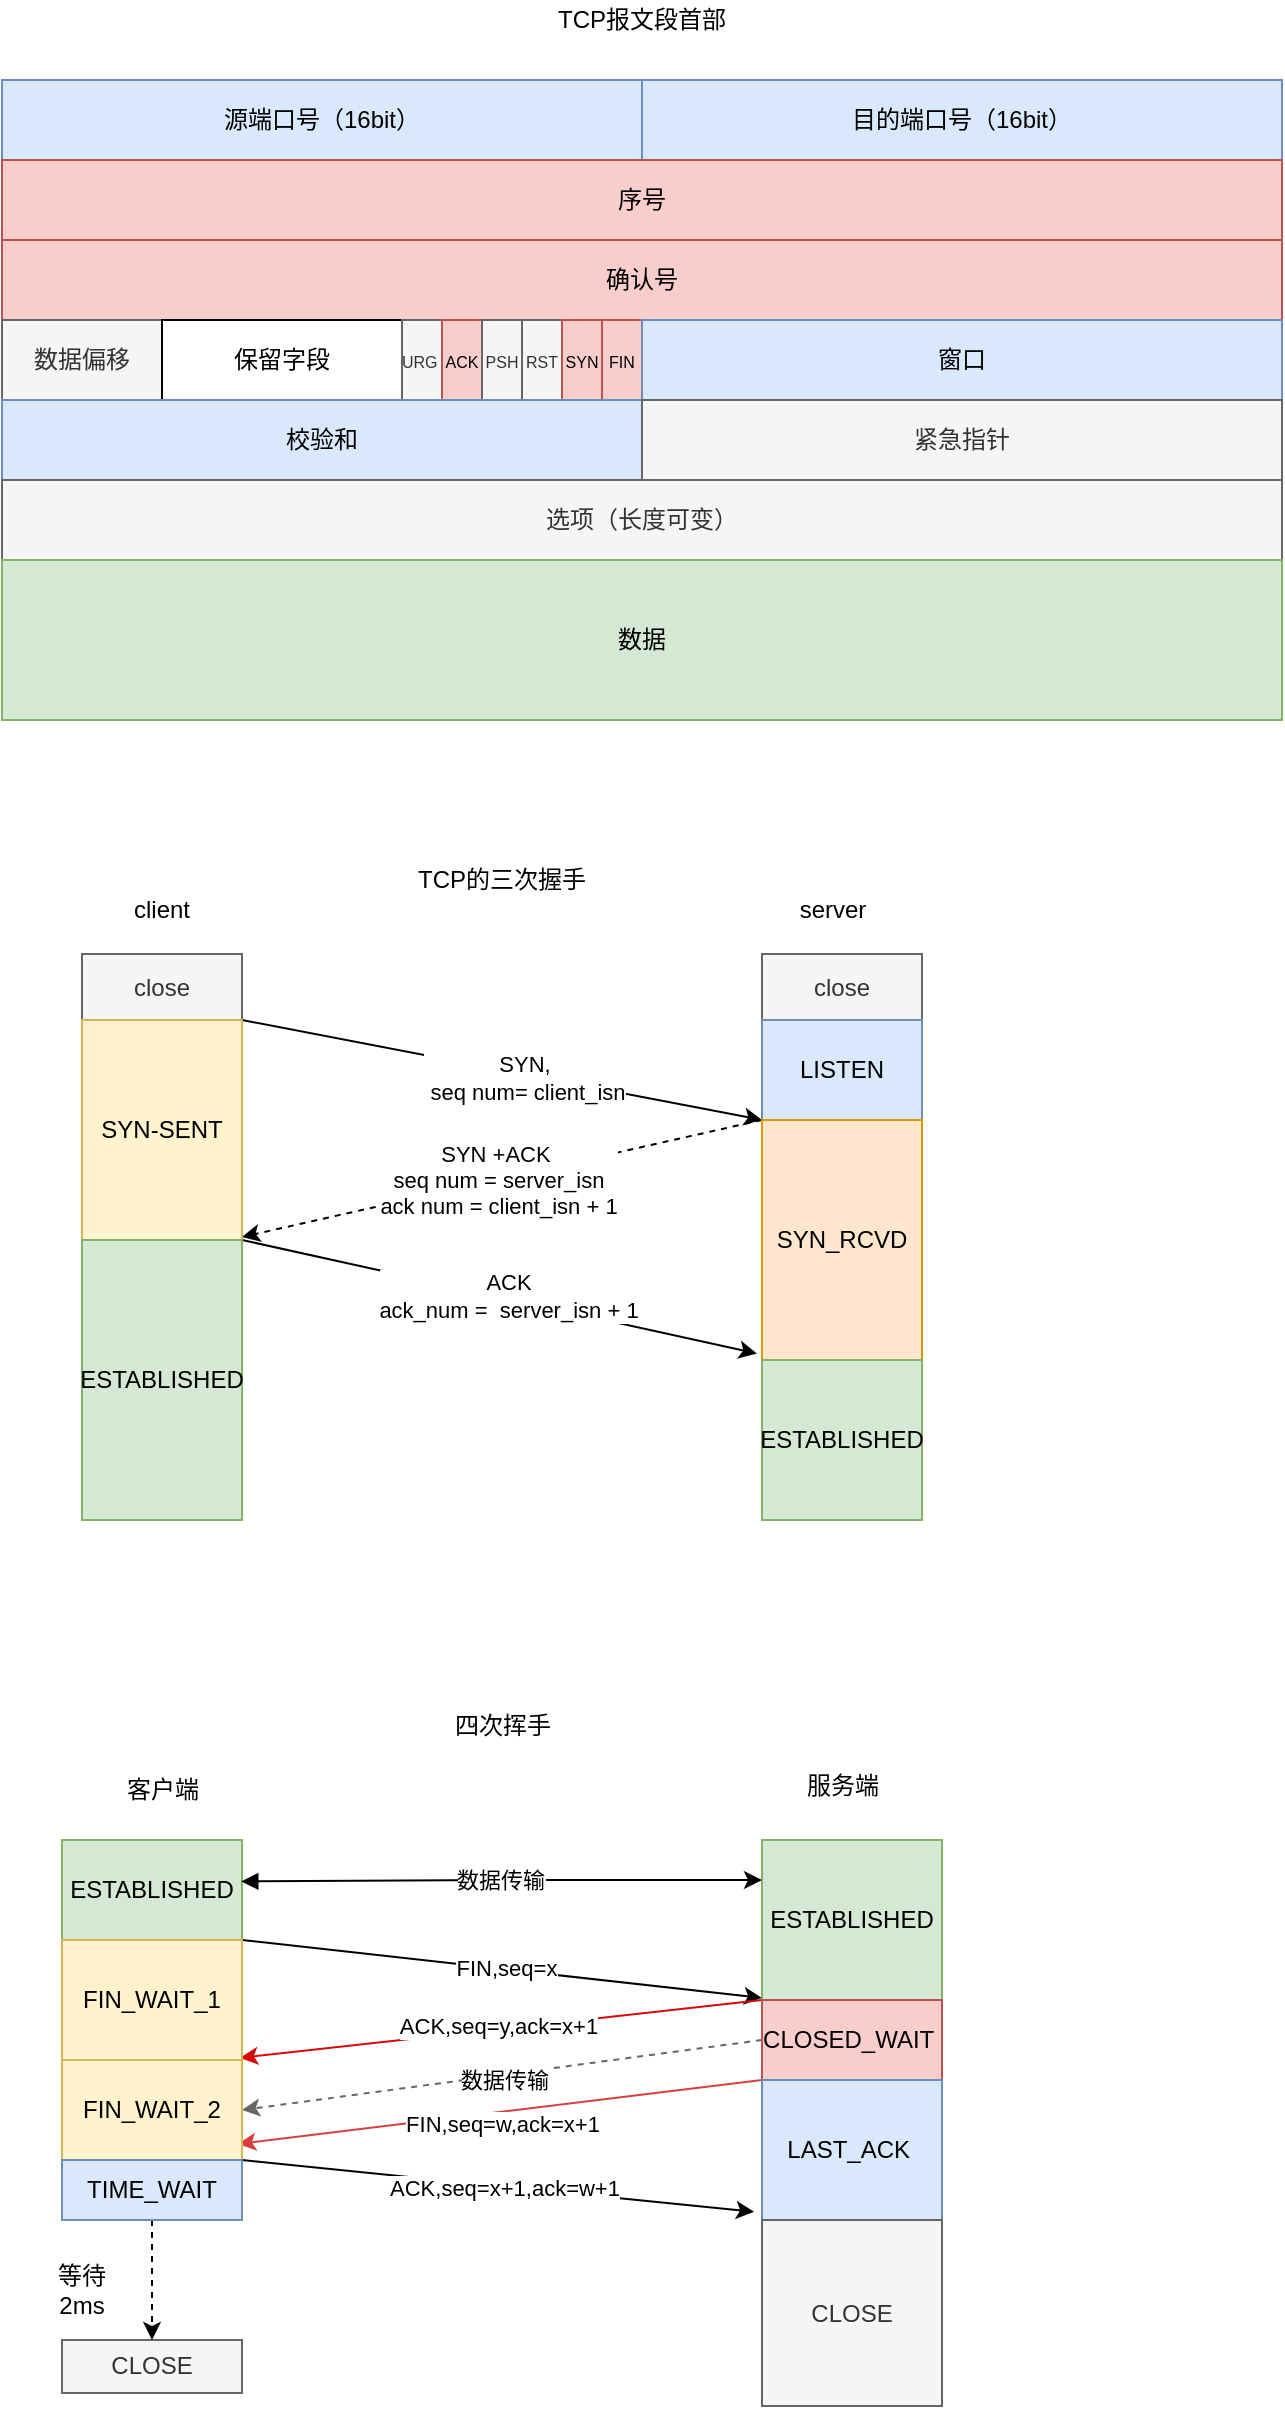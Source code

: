 <mxfile version="26.2.2">
  <diagram name="第 1 页" id="TlWGwELZM93bQQgw7y3B">
    <mxGraphModel dx="1062" dy="536" grid="1" gridSize="10" guides="1" tooltips="1" connect="1" arrows="1" fold="1" page="1" pageScale="1" pageWidth="2336" pageHeight="1654" math="0" shadow="0">
      <root>
        <mxCell id="0" />
        <mxCell id="1" parent="0" />
        <mxCell id="aBJjE6g9sKPI_umaS-hf-7" value="" style="rounded=0;whiteSpace=wrap;html=1;opacity=20;" parent="1" vertex="1">
          <mxGeometry x="160" y="160" width="640" height="320" as="geometry" />
        </mxCell>
        <mxCell id="aBJjE6g9sKPI_umaS-hf-9" value="源端口号（16bit）" style="rounded=0;whiteSpace=wrap;html=1;fillColor=#dae8fc;strokeColor=#6c8ebf;" parent="1" vertex="1">
          <mxGeometry x="160" y="160" width="320" height="40" as="geometry" />
        </mxCell>
        <mxCell id="aBJjE6g9sKPI_umaS-hf-10" value="目的端口号（16bit）" style="rounded=0;whiteSpace=wrap;html=1;fillColor=#dae8fc;strokeColor=#6c8ebf;" parent="1" vertex="1">
          <mxGeometry x="480" y="160" width="320" height="40" as="geometry" />
        </mxCell>
        <mxCell id="aBJjE6g9sKPI_umaS-hf-11" value="序号" style="rounded=0;whiteSpace=wrap;html=1;fillColor=#f8cecc;strokeColor=#b85450;" parent="1" vertex="1">
          <mxGeometry x="160" y="200" width="640" height="40" as="geometry" />
        </mxCell>
        <mxCell id="aBJjE6g9sKPI_umaS-hf-12" value="确认号" style="rounded=0;whiteSpace=wrap;html=1;fillColor=#f8cecc;strokeColor=#b85450;" parent="1" vertex="1">
          <mxGeometry x="160" y="240" width="640" height="40" as="geometry" />
        </mxCell>
        <mxCell id="aBJjE6g9sKPI_umaS-hf-14" value="数据偏移" style="rounded=0;whiteSpace=wrap;html=1;fillColor=#f5f5f5;fontColor=#333333;strokeColor=#666666;" parent="1" vertex="1">
          <mxGeometry x="160" y="280" width="80" height="40" as="geometry" />
        </mxCell>
        <mxCell id="aBJjE6g9sKPI_umaS-hf-15" value="保留字段" style="rounded=0;whiteSpace=wrap;html=1;" parent="1" vertex="1">
          <mxGeometry x="240" y="280" width="120" height="40" as="geometry" />
        </mxCell>
        <mxCell id="aBJjE6g9sKPI_umaS-hf-29" value="" style="edgeStyle=orthogonalEdgeStyle;rounded=0;orthogonalLoop=1;jettySize=auto;html=1;" parent="1" source="aBJjE6g9sKPI_umaS-hf-16" target="aBJjE6g9sKPI_umaS-hf-28" edge="1">
          <mxGeometry relative="1" as="geometry" />
        </mxCell>
        <mxCell id="aBJjE6g9sKPI_umaS-hf-16" value="&lt;span style=&quot;font-size: 8px;&quot;&gt;URG&amp;nbsp;&lt;/span&gt;" style="rounded=0;whiteSpace=wrap;html=1;fillColor=#f5f5f5;strokeColor=#666666;fontColor=#333333;" parent="1" vertex="1">
          <mxGeometry x="360" y="280" width="20" height="40" as="geometry" />
        </mxCell>
        <mxCell id="aBJjE6g9sKPI_umaS-hf-17" value="&lt;span style=&quot;font-size: 8px;&quot;&gt;ACK&lt;/span&gt;" style="rounded=0;whiteSpace=wrap;html=1;fillColor=#f8cecc;strokeColor=#b85450;" parent="1" vertex="1">
          <mxGeometry x="380" y="280" width="20" height="40" as="geometry" />
        </mxCell>
        <mxCell id="aBJjE6g9sKPI_umaS-hf-19" value="&lt;span style=&quot;font-size: 8px;&quot;&gt;RST&lt;/span&gt;" style="rounded=0;whiteSpace=wrap;html=1;fillColor=#f5f5f5;fontColor=#333333;strokeColor=#666666;" parent="1" vertex="1">
          <mxGeometry x="420" y="280" width="20" height="40" as="geometry" />
        </mxCell>
        <mxCell id="aBJjE6g9sKPI_umaS-hf-20" value="&lt;span style=&quot;font-size: 8px;&quot;&gt;PSH&lt;/span&gt;" style="rounded=0;whiteSpace=wrap;html=1;fillColor=#f5f5f5;fontColor=#333333;strokeColor=#666666;" parent="1" vertex="1">
          <mxGeometry x="400" y="280" width="20" height="40" as="geometry" />
        </mxCell>
        <mxCell id="aBJjE6g9sKPI_umaS-hf-22" value="&lt;span style=&quot;font-size: 8px;&quot;&gt;SYN&lt;/span&gt;" style="rounded=0;whiteSpace=wrap;html=1;fillColor=#f8cecc;strokeColor=#b85450;" parent="1" vertex="1">
          <mxGeometry x="440" y="280" width="20" height="40" as="geometry" />
        </mxCell>
        <mxCell id="aBJjE6g9sKPI_umaS-hf-23" value="&lt;span style=&quot;font-size: 8px;&quot;&gt;FIN&lt;/span&gt;" style="rounded=0;whiteSpace=wrap;html=1;fillColor=#f8cecc;strokeColor=#b85450;" parent="1" vertex="1">
          <mxGeometry x="460" y="280" width="20" height="40" as="geometry" />
        </mxCell>
        <mxCell id="aBJjE6g9sKPI_umaS-hf-24" value="窗口" style="rounded=0;whiteSpace=wrap;html=1;fillColor=#dae8fc;strokeColor=#6c8ebf;" parent="1" vertex="1">
          <mxGeometry x="480" y="280" width="320" height="40" as="geometry" />
        </mxCell>
        <mxCell id="aBJjE6g9sKPI_umaS-hf-25" value="校验和" style="rounded=0;whiteSpace=wrap;html=1;fillColor=#dae8fc;strokeColor=#6c8ebf;" parent="1" vertex="1">
          <mxGeometry x="160" y="320" width="320" height="40" as="geometry" />
        </mxCell>
        <mxCell id="aBJjE6g9sKPI_umaS-hf-26" value="紧急指针" style="rounded=0;whiteSpace=wrap;html=1;fillColor=#f5f5f5;fontColor=#333333;strokeColor=#666666;" parent="1" vertex="1">
          <mxGeometry x="480" y="320" width="320" height="40" as="geometry" />
        </mxCell>
        <mxCell id="aBJjE6g9sKPI_umaS-hf-27" value="选项（长度可变）" style="rounded=0;whiteSpace=wrap;html=1;fillColor=#f5f5f5;fontColor=#333333;strokeColor=#666666;" parent="1" vertex="1">
          <mxGeometry x="160" y="360" width="640" height="40" as="geometry" />
        </mxCell>
        <mxCell id="aBJjE6g9sKPI_umaS-hf-28" value="数据" style="rounded=0;whiteSpace=wrap;html=1;fillColor=#d5e8d4;strokeColor=#82b366;" parent="1" vertex="1">
          <mxGeometry x="160" y="400" width="640" height="80" as="geometry" />
        </mxCell>
        <mxCell id="aBJjE6g9sKPI_umaS-hf-30" value="TCP报文段首部" style="text;html=1;align=center;verticalAlign=middle;whiteSpace=wrap;rounded=0;" parent="1" vertex="1">
          <mxGeometry x="420" y="120" width="120" height="20" as="geometry" />
        </mxCell>
        <mxCell id="aBJjE6g9sKPI_umaS-hf-31" value="" style="whiteSpace=wrap;html=1;" parent="1" vertex="1">
          <mxGeometry x="200" y="597" width="80" height="283" as="geometry" />
        </mxCell>
        <mxCell id="aBJjE6g9sKPI_umaS-hf-32" value="" style="whiteSpace=wrap;html=1;" parent="1" vertex="1">
          <mxGeometry x="540" y="597" width="80" height="283" as="geometry" />
        </mxCell>
        <mxCell id="aBJjE6g9sKPI_umaS-hf-33" value="close" style="rounded=0;whiteSpace=wrap;html=1;fillColor=#f5f5f5;fontColor=#333333;strokeColor=#666666;" parent="1" vertex="1">
          <mxGeometry x="200" y="597" width="80" height="33" as="geometry" />
        </mxCell>
        <mxCell id="aBJjE6g9sKPI_umaS-hf-34" value="close" style="rounded=0;whiteSpace=wrap;html=1;fillColor=#f5f5f5;fontColor=#333333;strokeColor=#666666;" parent="1" vertex="1">
          <mxGeometry x="540" y="597" width="80" height="33" as="geometry" />
        </mxCell>
        <mxCell id="aBJjE6g9sKPI_umaS-hf-36" style="rounded=0;orthogonalLoop=1;jettySize=auto;html=1;exitX=1;exitY=1;exitDx=0;exitDy=0;entryX=0;entryY=1;entryDx=0;entryDy=0;" parent="1" source="aBJjE6g9sKPI_umaS-hf-33" target="aBJjE6g9sKPI_umaS-hf-41" edge="1">
          <mxGeometry relative="1" as="geometry">
            <mxPoint x="540" y="682" as="targetPoint" />
          </mxGeometry>
        </mxCell>
        <mxCell id="aBJjE6g9sKPI_umaS-hf-42" value="SYN,&lt;div&gt;&amp;nbsp;seq num= client_isn&lt;/div&gt;" style="edgeLabel;html=1;align=center;verticalAlign=middle;resizable=0;points=[];" parent="aBJjE6g9sKPI_umaS-hf-36" vertex="1" connectable="0">
          <mxGeometry x="-0.116" relative="1" as="geometry">
            <mxPoint x="26" y="7" as="offset" />
          </mxGeometry>
        </mxCell>
        <mxCell id="aBJjE6g9sKPI_umaS-hf-39" value="client" style="text;html=1;align=center;verticalAlign=middle;whiteSpace=wrap;rounded=0;" parent="1" vertex="1">
          <mxGeometry x="210" y="560" width="60" height="30" as="geometry" />
        </mxCell>
        <mxCell id="aBJjE6g9sKPI_umaS-hf-40" value="server" style="text;html=1;align=center;verticalAlign=middle;resizable=0;points=[];autosize=1;strokeColor=none;fillColor=none;" parent="1" vertex="1">
          <mxGeometry x="545" y="560" width="60" height="30" as="geometry" />
        </mxCell>
        <mxCell id="aBJjE6g9sKPI_umaS-hf-43" style="rounded=0;orthogonalLoop=1;jettySize=auto;html=1;exitX=0;exitY=1;exitDx=0;exitDy=0;entryX=1;entryY=0.5;entryDx=0;entryDy=0;dashed=1;" parent="1" source="aBJjE6g9sKPI_umaS-hf-41" target="aBJjE6g9sKPI_umaS-hf-31" edge="1">
          <mxGeometry relative="1" as="geometry" />
        </mxCell>
        <mxCell id="aBJjE6g9sKPI_umaS-hf-44" value="SYN +ACK&amp;nbsp;&lt;div&gt;seq num = server_isn&lt;/div&gt;&lt;div&gt;ack num = client_isn + 1&lt;/div&gt;" style="edgeLabel;html=1;align=center;verticalAlign=middle;resizable=0;points=[];" parent="aBJjE6g9sKPI_umaS-hf-43" vertex="1" connectable="0">
          <mxGeometry x="0.016" relative="1" as="geometry">
            <mxPoint as="offset" />
          </mxGeometry>
        </mxCell>
        <mxCell id="aBJjE6g9sKPI_umaS-hf-41" value="LISTEN" style="rounded=0;whiteSpace=wrap;html=1;fillColor=#dae8fc;strokeColor=#6c8ebf;" parent="1" vertex="1">
          <mxGeometry x="540" y="630" width="80" height="50" as="geometry" />
        </mxCell>
        <mxCell id="aBJjE6g9sKPI_umaS-hf-45" value="SYN-SENT" style="rounded=0;whiteSpace=wrap;html=1;fillColor=#fff2cc;strokeColor=#d6b656;" parent="1" vertex="1">
          <mxGeometry x="200" y="630" width="80" height="110" as="geometry" />
        </mxCell>
        <mxCell id="aBJjE6g9sKPI_umaS-hf-46" style="rounded=0;orthogonalLoop=1;jettySize=auto;html=1;exitX=1;exitY=1;exitDx=0;exitDy=0;entryX=-0.032;entryY=0.706;entryDx=0;entryDy=0;entryPerimeter=0;" parent="1" source="aBJjE6g9sKPI_umaS-hf-45" target="aBJjE6g9sKPI_umaS-hf-32" edge="1">
          <mxGeometry relative="1" as="geometry" />
        </mxCell>
        <mxCell id="aBJjE6g9sKPI_umaS-hf-48" value="ACK&lt;div&gt;ack_num =&amp;nbsp; server_isn + 1&lt;/div&gt;" style="edgeLabel;html=1;align=center;verticalAlign=middle;resizable=0;points=[];" parent="aBJjE6g9sKPI_umaS-hf-46" vertex="1" connectable="0">
          <mxGeometry x="0.028" y="1" relative="1" as="geometry">
            <mxPoint as="offset" />
          </mxGeometry>
        </mxCell>
        <mxCell id="aBJjE6g9sKPI_umaS-hf-47" value="SYN_RCVD" style="rounded=0;whiteSpace=wrap;html=1;fillColor=#ffe6cc;strokeColor=#d79b00;" parent="1" vertex="1">
          <mxGeometry x="540" y="680" width="80" height="120" as="geometry" />
        </mxCell>
        <mxCell id="aBJjE6g9sKPI_umaS-hf-49" value="ESTABLISHED" style="rounded=0;whiteSpace=wrap;html=1;fillColor=#d5e8d4;strokeColor=#82b366;" parent="1" vertex="1">
          <mxGeometry x="200" y="740" width="80" height="140" as="geometry" />
        </mxCell>
        <mxCell id="aBJjE6g9sKPI_umaS-hf-50" value="ESTABLISHED" style="rounded=0;whiteSpace=wrap;html=1;fillColor=#d5e8d4;strokeColor=#82b366;" parent="1" vertex="1">
          <mxGeometry x="540" y="800" width="80" height="80" as="geometry" />
        </mxCell>
        <mxCell id="aBJjE6g9sKPI_umaS-hf-51" value="TCP的三次握手" style="text;html=1;align=center;verticalAlign=middle;whiteSpace=wrap;rounded=0;" parent="1" vertex="1">
          <mxGeometry x="365" y="550" width="90" height="20" as="geometry" />
        </mxCell>
        <mxCell id="qmFUwoA4kZCBjh9jlcKI-1" value="" style="whiteSpace=wrap;html=1;opacity=0;" vertex="1" parent="1">
          <mxGeometry x="190" y="1040" width="90" height="283" as="geometry" />
        </mxCell>
        <mxCell id="qmFUwoA4kZCBjh9jlcKI-5" value="ESTABLISHED" style="rounded=0;whiteSpace=wrap;html=1;fillColor=#d5e8d4;strokeColor=#82b366;" vertex="1" parent="1">
          <mxGeometry x="190" y="1040" width="90" height="50" as="geometry" />
        </mxCell>
        <mxCell id="qmFUwoA4kZCBjh9jlcKI-6" value="" style="whiteSpace=wrap;html=1;" vertex="1" parent="1">
          <mxGeometry x="540" y="1040" width="90" height="283" as="geometry" />
        </mxCell>
        <mxCell id="qmFUwoA4kZCBjh9jlcKI-7" value="ESTABLISHED" style="rounded=0;whiteSpace=wrap;html=1;fillColor=#d5e8d4;strokeColor=#82b366;" vertex="1" parent="1">
          <mxGeometry x="540" y="1040" width="90" height="80" as="geometry" />
        </mxCell>
        <mxCell id="qmFUwoA4kZCBjh9jlcKI-8" value="客户端" style="text;html=1;align=center;verticalAlign=middle;resizable=0;points=[];autosize=1;strokeColor=none;fillColor=none;" vertex="1" parent="1">
          <mxGeometry x="210" y="1000" width="60" height="30" as="geometry" />
        </mxCell>
        <mxCell id="qmFUwoA4kZCBjh9jlcKI-9" value="服务端" style="text;html=1;align=center;verticalAlign=middle;resizable=0;points=[];autosize=1;strokeColor=none;fillColor=none;" vertex="1" parent="1">
          <mxGeometry x="550" y="998" width="60" height="30" as="geometry" />
        </mxCell>
        <mxCell id="qmFUwoA4kZCBjh9jlcKI-10" style="rounded=0;orthogonalLoop=1;jettySize=auto;html=1;exitX=1;exitY=1;exitDx=0;exitDy=0;entryX=0;entryY=0.279;entryDx=0;entryDy=0;entryPerimeter=0;" edge="1" parent="1" source="qmFUwoA4kZCBjh9jlcKI-5" target="qmFUwoA4kZCBjh9jlcKI-6">
          <mxGeometry relative="1" as="geometry" />
        </mxCell>
        <mxCell id="qmFUwoA4kZCBjh9jlcKI-11" value="FIN" style="edgeLabel;html=1;align=center;verticalAlign=middle;resizable=0;points=[];" vertex="1" connectable="0" parent="qmFUwoA4kZCBjh9jlcKI-10">
          <mxGeometry x="0.009" y="-1" relative="1" as="geometry">
            <mxPoint as="offset" />
          </mxGeometry>
        </mxCell>
        <mxCell id="qmFUwoA4kZCBjh9jlcKI-38" value="FIN,seq=x" style="edgeLabel;html=1;align=center;verticalAlign=middle;resizable=0;points=[];" vertex="1" connectable="0" parent="qmFUwoA4kZCBjh9jlcKI-10">
          <mxGeometry x="0.009" y="1" relative="1" as="geometry">
            <mxPoint as="offset" />
          </mxGeometry>
        </mxCell>
        <mxCell id="qmFUwoA4kZCBjh9jlcKI-12" style="rounded=0;orthogonalLoop=1;jettySize=auto;html=1;exitX=0;exitY=1;exitDx=0;exitDy=0;entryX=0.989;entryY=0.385;entryDx=0;entryDy=0;entryPerimeter=0;strokeColor=light-dark(#d70909, #ededed);" edge="1" parent="1" source="qmFUwoA4kZCBjh9jlcKI-7" target="qmFUwoA4kZCBjh9jlcKI-1">
          <mxGeometry relative="1" as="geometry" />
        </mxCell>
        <mxCell id="qmFUwoA4kZCBjh9jlcKI-16" value="ACK,seq=y,ack=x+1" style="edgeLabel;html=1;align=center;verticalAlign=middle;resizable=0;points=[];" vertex="1" connectable="0" parent="qmFUwoA4kZCBjh9jlcKI-12">
          <mxGeometry x="0.01" y="-2" relative="1" as="geometry">
            <mxPoint as="offset" />
          </mxGeometry>
        </mxCell>
        <mxCell id="qmFUwoA4kZCBjh9jlcKI-13" value="FIN_WAIT_1" style="rounded=0;whiteSpace=wrap;html=1;fillColor=#fff2cc;strokeColor=#d6b656;" vertex="1" parent="1">
          <mxGeometry x="190" y="1090" width="90" height="60" as="geometry" />
        </mxCell>
        <mxCell id="qmFUwoA4kZCBjh9jlcKI-33" style="rounded=0;orthogonalLoop=1;jettySize=auto;html=1;exitX=0;exitY=0.5;exitDx=0;exitDy=0;entryX=1;entryY=0.5;entryDx=0;entryDy=0;dashed=1;fillColor=#f5f5f5;strokeColor=#666666;" edge="1" parent="1" source="qmFUwoA4kZCBjh9jlcKI-14" target="qmFUwoA4kZCBjh9jlcKI-17">
          <mxGeometry relative="1" as="geometry" />
        </mxCell>
        <mxCell id="qmFUwoA4kZCBjh9jlcKI-34" value="数据传输" style="edgeLabel;html=1;align=center;verticalAlign=middle;resizable=0;points=[];" vertex="1" connectable="0" parent="qmFUwoA4kZCBjh9jlcKI-33">
          <mxGeometry x="0.071" y="-2" relative="1" as="geometry">
            <mxPoint x="10" y="3" as="offset" />
          </mxGeometry>
        </mxCell>
        <mxCell id="qmFUwoA4kZCBjh9jlcKI-14" value="CLOSED_WAIT&amp;nbsp;" style="rounded=0;whiteSpace=wrap;html=1;fillColor=#f8cecc;strokeColor=#b85450;" vertex="1" parent="1">
          <mxGeometry x="540" y="1120" width="90" height="40" as="geometry" />
        </mxCell>
        <mxCell id="qmFUwoA4kZCBjh9jlcKI-15" style="rounded=0;orthogonalLoop=1;jettySize=auto;html=1;exitX=0;exitY=1;exitDx=0;exitDy=0;entryX=0.978;entryY=0.537;entryDx=0;entryDy=0;entryPerimeter=0;strokeColor=light-dark(#d93f3f, #ededed);" edge="1" parent="1" source="qmFUwoA4kZCBjh9jlcKI-14" target="qmFUwoA4kZCBjh9jlcKI-1">
          <mxGeometry relative="1" as="geometry" />
        </mxCell>
        <mxCell id="qmFUwoA4kZCBjh9jlcKI-20" value="FIN,seq=w,ack=x+1" style="edgeLabel;html=1;align=center;verticalAlign=middle;resizable=0;points=[];" vertex="1" connectable="0" parent="qmFUwoA4kZCBjh9jlcKI-15">
          <mxGeometry x="-0.003" y="-3" relative="1" as="geometry">
            <mxPoint x="1" y="9" as="offset" />
          </mxGeometry>
        </mxCell>
        <mxCell id="qmFUwoA4kZCBjh9jlcKI-17" value="FIN_WAIT_2" style="rounded=0;whiteSpace=wrap;html=1;fillColor=#fff2cc;strokeColor=#d6b656;" vertex="1" parent="1">
          <mxGeometry x="190" y="1150" width="90" height="50" as="geometry" />
        </mxCell>
        <mxCell id="qmFUwoA4kZCBjh9jlcKI-18" style="rounded=0;orthogonalLoop=1;jettySize=auto;html=1;exitX=1;exitY=1;exitDx=0;exitDy=0;entryX=-0.044;entryY=0.657;entryDx=0;entryDy=0;entryPerimeter=0;" edge="1" parent="1" source="qmFUwoA4kZCBjh9jlcKI-17" target="qmFUwoA4kZCBjh9jlcKI-6">
          <mxGeometry relative="1" as="geometry" />
        </mxCell>
        <mxCell id="qmFUwoA4kZCBjh9jlcKI-19" value="ACK,seq=x+1,ack=w+1" style="edgeLabel;html=1;align=center;verticalAlign=middle;resizable=0;points=[];" vertex="1" connectable="0" parent="qmFUwoA4kZCBjh9jlcKI-18">
          <mxGeometry x="0.023" relative="1" as="geometry">
            <mxPoint as="offset" />
          </mxGeometry>
        </mxCell>
        <mxCell id="qmFUwoA4kZCBjh9jlcKI-21" value="LAST_ACK&amp;nbsp;" style="rounded=0;whiteSpace=wrap;html=1;fillColor=#dae8fc;strokeColor=#6c8ebf;" vertex="1" parent="1">
          <mxGeometry x="540" y="1160" width="90" height="70" as="geometry" />
        </mxCell>
        <mxCell id="qmFUwoA4kZCBjh9jlcKI-22" value="CLOSE" style="rounded=0;whiteSpace=wrap;html=1;fillColor=#f5f5f5;fontColor=#333333;strokeColor=#666666;" vertex="1" parent="1">
          <mxGeometry x="190" y="1290" width="90" height="26.5" as="geometry" />
        </mxCell>
        <mxCell id="qmFUwoA4kZCBjh9jlcKI-23" value="CLOSE" style="rounded=0;whiteSpace=wrap;html=1;fillColor=#f5f5f5;fontColor=#333333;strokeColor=#666666;" vertex="1" parent="1">
          <mxGeometry x="540" y="1230" width="90" height="93" as="geometry" />
        </mxCell>
        <mxCell id="qmFUwoA4kZCBjh9jlcKI-26" value="等待&lt;div&gt;2ms&lt;/div&gt;" style="text;html=1;align=center;verticalAlign=middle;whiteSpace=wrap;rounded=0;" vertex="1" parent="1">
          <mxGeometry x="170" y="1250" width="60" height="30" as="geometry" />
        </mxCell>
        <mxCell id="qmFUwoA4kZCBjh9jlcKI-30" style="edgeStyle=orthogonalEdgeStyle;rounded=0;orthogonalLoop=1;jettySize=auto;html=1;exitX=0;exitY=0.25;exitDx=0;exitDy=0;entryX=0.996;entryY=0.414;entryDx=0;entryDy=0;entryPerimeter=0;endArrow=block;endFill=1;startArrow=classic;startFill=1;" edge="1" parent="1" source="qmFUwoA4kZCBjh9jlcKI-7" target="qmFUwoA4kZCBjh9jlcKI-5">
          <mxGeometry relative="1" as="geometry" />
        </mxCell>
        <mxCell id="qmFUwoA4kZCBjh9jlcKI-31" value="数据传输" style="edgeLabel;html=1;align=center;verticalAlign=middle;resizable=0;points=[];" vertex="1" connectable="0" parent="qmFUwoA4kZCBjh9jlcKI-30">
          <mxGeometry x="-0.004" y="-1" relative="1" as="geometry">
            <mxPoint as="offset" />
          </mxGeometry>
        </mxCell>
        <mxCell id="qmFUwoA4kZCBjh9jlcKI-32" value="四次挥手" style="text;html=1;align=center;verticalAlign=middle;resizable=0;points=[];autosize=1;strokeColor=none;fillColor=none;" vertex="1" parent="1">
          <mxGeometry x="375" y="968" width="70" height="30" as="geometry" />
        </mxCell>
        <mxCell id="qmFUwoA4kZCBjh9jlcKI-41" style="edgeStyle=orthogonalEdgeStyle;rounded=0;orthogonalLoop=1;jettySize=auto;html=1;exitX=0.5;exitY=1;exitDx=0;exitDy=0;entryX=0.5;entryY=0;entryDx=0;entryDy=0;dashed=1;" edge="1" parent="1" source="qmFUwoA4kZCBjh9jlcKI-40" target="qmFUwoA4kZCBjh9jlcKI-22">
          <mxGeometry relative="1" as="geometry" />
        </mxCell>
        <mxCell id="qmFUwoA4kZCBjh9jlcKI-40" value="TIME_WAIT" style="rounded=0;whiteSpace=wrap;html=1;fillColor=#dae8fc;strokeColor=#6c8ebf;" vertex="1" parent="1">
          <mxGeometry x="190" y="1200" width="90" height="30" as="geometry" />
        </mxCell>
      </root>
    </mxGraphModel>
  </diagram>
</mxfile>

